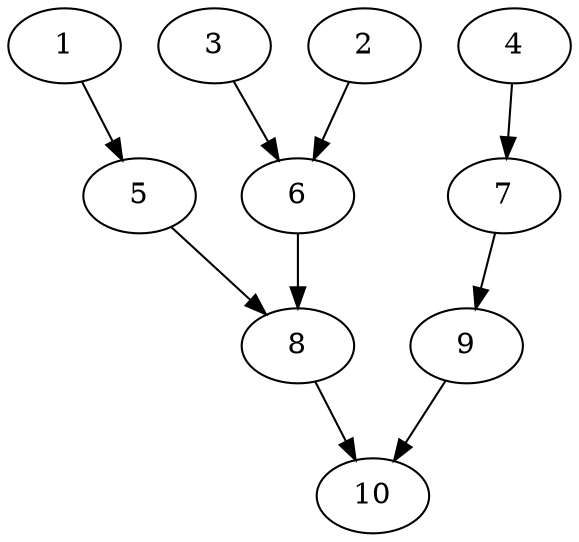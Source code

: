 digraph "InTree-Unbalanced-MaxBf-3_Nodes_10_CCR_0.10_WeightType_Random" {
	graph ["Duplicate states"=0,
		"Max states in OPEN"=20,
		Modes="60000ms; partial expansion, ; Pruning: processor isomorphism, processor normalisation, task equivalence, equivalent schedule 2, ; \
F-value: new, DRT, ; Optimisation: list scheduling, ",
		"Node concurrency"=4,
		"Number of processors"=16,
		"Pruned using list schedule length"=20,
		"States removed from OPEN"=2,
		"Time to schedule (ms)"=20,
		"Total idle time"=0,
		"Total schedule length"=278,
		"Total sequential time"=601,
		"Total states created"=41
	];
	1	 ["Finish time"=56,
		Processor=0,
		"Start time"=0,
		Weight=56];
	5	 ["Finish time"=123,
		Processor=0,
		"Start time"=56,
		Weight=67];
	1 -> 5	 [Weight=7];
	2	 ["Finish time"=44,
		Processor=1,
		"Start time"=0,
		Weight=44];
	6	 ["Finish time"=133,
		Processor=2,
		"Start time"=100,
		Weight=33];
	2 -> 6	 [Weight=2];
	3	 ["Finish time"=100,
		Processor=2,
		"Start time"=0,
		Weight=100];
	3 -> 6	 [Weight=8];
	4	 ["Finish time"=22,
		Processor=3,
		"Start time"=0,
		Weight=22];
	7	 ["Finish time"=100,
		Processor=3,
		"Start time"=22,
		Weight=78];
	4 -> 7	 [Weight=6];
	8	 ["Finish time"=200,
		Processor=2,
		"Start time"=133,
		Weight=67];
	5 -> 8	 [Weight=9];
	6 -> 8	 [Weight=3];
	9	 ["Finish time"=156,
		Processor=3,
		"Start time"=100,
		Weight=56];
	7 -> 9	 [Weight=9];
	10	 ["Finish time"=278,
		Processor=2,
		"Start time"=200,
		Weight=78];
	8 -> 10	 [Weight=9];
	9 -> 10	 [Weight=7];
}
